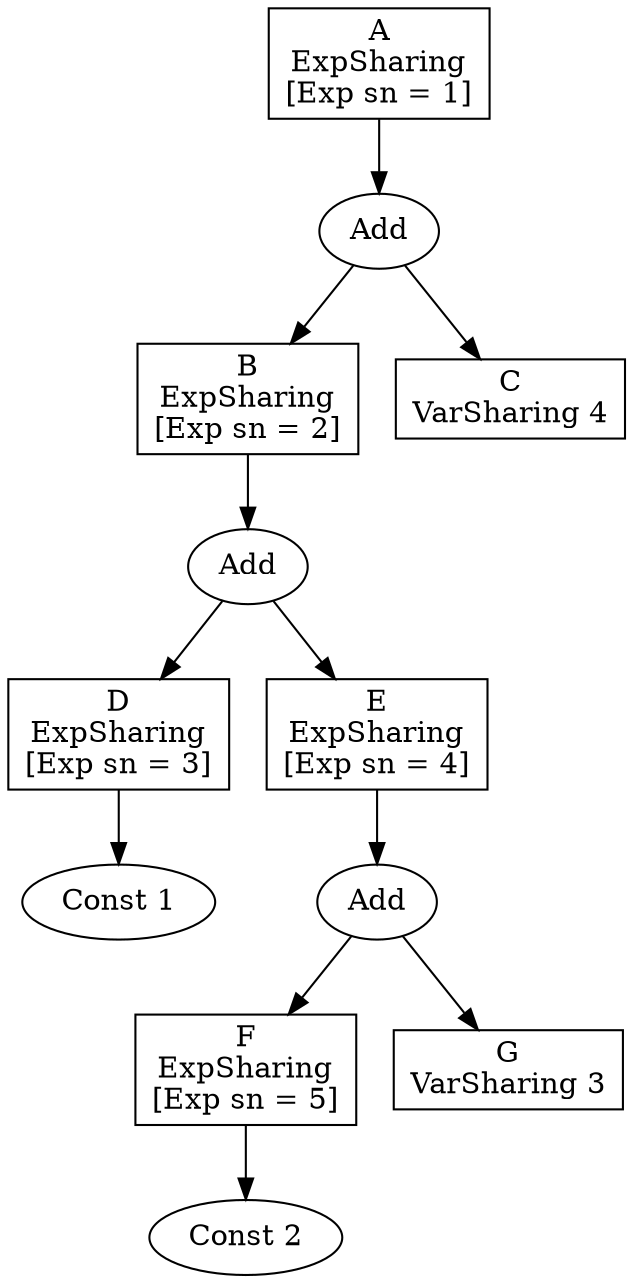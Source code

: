digraph G { 
size = "7.5,10.5"
node_21_00 [shape=box, label="A\nExpSharing\n[Exp sn = 1]"];
node_23_00 [shape=box, label="B\nExpSharing\n[Exp sn = 2]"];
node_26_00 [shape=box, label="D\nExpSharing\n[Exp sn = 3]"];
node_27_00 [shape=box, label="E\nExpSharing\n[Exp sn = 4]"];
node_31_00 [shape=box, label="F\nExpSharing\n[Exp sn = 5]"];
node_30_00 [shape=box, label="G\nVarSharing 3"];
node_24_00 [shape=box, label="C\nVarSharing 4"];
node_22_00 [shape=ellipse, label="Add"];
node_25_00 [shape=ellipse, label="Add"];
node_29_00 [shape=ellipse, label="Add"];
node_28_00 [shape=ellipse, label="Const 1"];
node_32_00 [shape=ellipse, label="Const 2"];
node_21_00 -> node_22_00 ;
node_23_00 -> node_25_00 ;
node_26_00 -> node_28_00 ;
node_27_00 -> node_29_00 ;
node_31_00 -> node_32_00 ;
node_22_00 -> node_24_00 ;
node_22_00 -> node_23_00 ;
node_25_00 -> node_27_00 ;
node_25_00 -> node_26_00 ;
node_29_00 -> node_31_00 ;
node_29_00 -> node_30_00 ;
}
